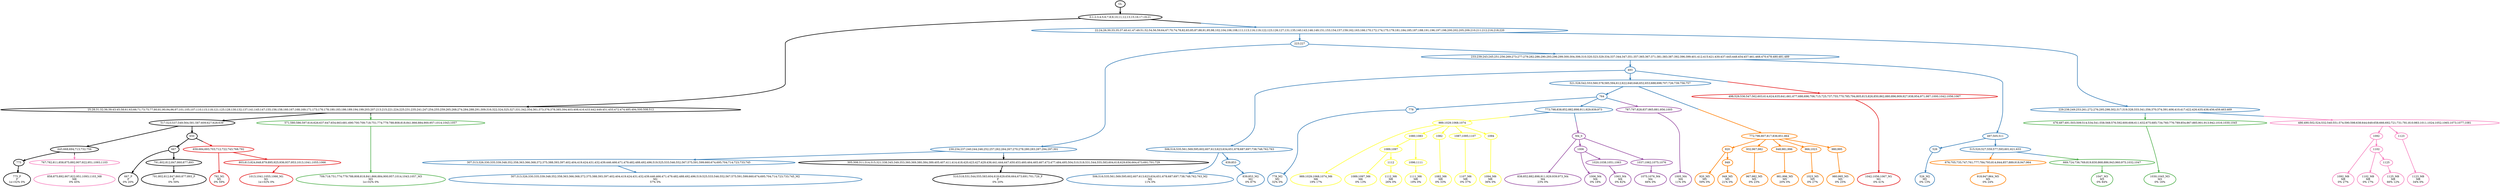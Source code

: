 digraph T {
	{
		rank=same
		93 [penwidth=3,colorscheme=set19,color=0,label="510;518;531;544;555;583;604;618;629;656;664;673;691;701;729_P\nP\n0% 20%"]
		87 [penwidth=3,colorscheme=set19,color=0,label="775_P\nP\n1e+02% 0%"]
		84 [penwidth=3,colorscheme=set19,color=0,label="667_P\nP\n0% 20%"]
		82 [penwidth=3,colorscheme=set19,color=0,label="791;802;812;847;860;877;893_P\nP\n0% 59%"]
		79 [penwidth=3,colorscheme=set19,color=1,label="1042;1056;1067_M1\nM1\n0% 41%"]
		78 [penwidth=3,colorscheme=set19,color=1,label="792_M1\nM1\n0% 59%"]
		76 [penwidth=3,colorscheme=set19,color=1,label="1013;1041;1055;1066_M1\nM1\n1e+02% 0%"]
		74 [penwidth=3,colorscheme=set19,color=2,label="307;313;326;330;335;339;348;352;358;363;366;368;372;375;388;393;397;402;404;419;424;431;432;439;446;466;471;479;482;488;492;496;519;525;533;546;552;567;575;591;599;660;674;695;704;714;723;733;745_M2\nM2\n57% 0%"]
		72 [penwidth=3,colorscheme=set19,color=2,label="506;516;535;561;569;595;602;607;613;623;634;651;678;687;697;738;748;762;763_M2\nM2\n11% 0%"]
		70 [penwidth=3,colorscheme=set19,color=2,label="839;853_M2\nM2\n0% 87%"]
		66 [penwidth=3,colorscheme=set19,color=2,label="778_M2\nM2\n32% 0%"]
		63 [penwidth=3,colorscheme=set19,color=2,label="526_M2\nM2\n0% 13%"]
		61 [penwidth=3,colorscheme=set19,color=3,label="1047_M3\nM3\n0% 84%"]
		60 [penwidth=3,colorscheme=set19,color=3,label="1030;1045_M3\nM3\n0% 16%"]
		59 [penwidth=3,colorscheme=set19,color=3,label="709;718;751;774;779;788;808;818;841;866;884;900;957;1014;1043;1057_M3\nM3\n1e+02% 0%"]
		57 [penwidth=3,colorscheme=set19,color=4,label="838;852;882;898;911;929;939;973_M4\nM4\n23% 0%"]
		55 [penwidth=3,colorscheme=set19,color=4,label="1006_M4\nM4\n0% 18%"]
		53 [penwidth=3,colorscheme=set19,color=4,label="1063_M4\nM4\n0% 82%"]
		51 [penwidth=3,colorscheme=set19,color=4,label="1075;1076_M4\nM4\n66% 0%"]
		50 [penwidth=3,colorscheme=set19,color=4,label="1005_M4\nM4\n11% 0%"]
		48 [penwidth=3,colorscheme=set19,color=5,label="920_M5\nM5\n59% 0%"]
		46 [penwidth=3,colorscheme=set19,color=5,label="949_M5\nM5\n21% 0%"]
		44 [penwidth=3,colorscheme=set19,color=5,label="967;982_M5\nM5\n0% 23%"]
		42 [penwidth=3,colorscheme=set19,color=5,label="981;996_M5\nM5\n20% 0%"]
		40 [penwidth=3,colorscheme=set19,color=5,label="1023_M5\nM5\n0% 27%"]
		38 [penwidth=3,colorscheme=set19,color=5,label="980;995_M5\nM5\n0% 25%"]
		37 [penwidth=3,colorscheme=set19,color=5,label="918;947;964_M5\nM5\n0% 24%"]
		36 [penwidth=3,colorscheme=set19,color=6,label="989;1029;1068;1074_M6\nM6\n19% 17%"]
		33 [penwidth=3,colorscheme=set19,color=6,label="1089;1097_M6\nM6\n0% 13%"]
		31 [penwidth=3,colorscheme=set19,color=6,label="1112_M6\nM6\n26% 0%"]
		29 [penwidth=3,colorscheme=set19,color=6,label="1111_M6\nM6\n19% 0%"]
		27 [penwidth=3,colorscheme=set19,color=6,label="1082_M6\nM6\n0% 33%"]
		25 [penwidth=3,colorscheme=set19,color=6,label="1107_M6\nM6\n0% 37%"]
		23 [penwidth=3,colorscheme=set19,color=6,label="1094_M6\nM6\n36% 0%"]
		21 [penwidth=3,colorscheme=set19,color=8,label="1092_M8\nM8\n0% 27%"]
		19 [penwidth=3,colorscheme=set19,color=8,label="1102_M8\nM8\n0% 17%"]
		17 [penwidth=3,colorscheme=set19,color=8,label="1125_M8\nM8\n66% 12%"]
		15 [penwidth=3,colorscheme=set19,color=8,label="1123_M8\nM8\n34% 0%"]
		14 [penwidth=3,colorscheme=set19,color=8,label="858;875;892;907;922;951;1093;1103_M8\nM8\n0% 45%"]
	}
	97 [penwidth=3,colorscheme=set19,color=0,label="GL"]
	96 [penwidth=3,colorscheme=set19,color=0,label="0;1;2;3;4;5;6;7;8;9;10;11;12;13;15;16;17;19;21"]
	95 [penwidth=3,colorscheme=set19,color=2,label="223;227"]
	94 [penwidth=3,colorscheme=set19,color=2,label="230;234;237;240;244;246;252;257;262;264;267;270;278;280;283;287;294;297;301"]
	92 [penwidth=3,colorscheme=set19,color=2,label="229;238;249;253;261;272;276;295;298;302;317;319;328;333;341;356;370;374;391;406;410;417;422;426;435;438;456;459;463;469"]
	91 [penwidth=3,colorscheme=set19,color=0,label="25;28;31;32;36;39;43;45;58;61;63;66;71;73;75;77;80;81;90;94;96;97;101;105;107;110;115;118;121;125;128;130;132;137;141;145;147;155;156;158;160;167;168;169;171;173;176;178;180;183;186;189;194;199;203;207;213;215;221;224;225;231;235;241;247;254;255;259;265;268;274;284;288;291;309;316;322;324;325;327;331;342;354;361;373;376;378;385;394;403;408;416;433;442;449;451;455;472;474;485;494;500;508;512"]
	90 [penwidth=3,colorscheme=set19,color=0,label="517;523;537;549;564;581;587;609;627;628;639"]
	89 [penwidth=3,colorscheme=set19,color=0,label="645;668;694;713;732;759"]
	88 [penwidth=3,colorscheme=set19,color=0,label="775"]
	86 [penwidth=3,colorscheme=set19,color=0,label="650"]
	85 [penwidth=3,colorscheme=set19,color=0,label="667"]
	83 [penwidth=3,colorscheme=set19,color=0,label="791;802;812;847;860;877;893"]
	81 [penwidth=3,colorscheme=set19,color=2,label="233;239;243;245;251;256;269;273;277;279;282;286;290;293;296;299;300;304;306;310;320;323;329;334;337;344;347;351;357;365;367;371;381;383;387;392;396;399;401;412;415;421;430;437;445;448;454;457;461;468;470;478;480;481;489"]
	80 [penwidth=3,colorscheme=set19,color=2,label="493"]
	77 [penwidth=3,colorscheme=set19,color=1,label="803;813;824;848;879;895;925;936;937;953;1013;1041;1055;1066"]
	75 [penwidth=3,colorscheme=set19,color=2,label="307;313;326;330;335;339;348;352;358;363;366;368;372;375;388;393;397;402;404;419;424;431;432;439;446;466;471;479;482;488;492;496;519;525;533;546;552;567;575;591;599;660;674;695;704;714;723;733;745"]
	73 [penwidth=3,colorscheme=set19,color=2,label="506;516;535;561;569;595;602;607;613;623;634;651;678;687;697;738;748;762;763"]
	71 [penwidth=3,colorscheme=set19,color=2,label="839;853"]
	69 [penwidth=3,colorscheme=set19,color=2,label="521;528;542;553;560;578;585;594;612;622;640;646;652;653;688;698;707;726;739;756;757"]
	68 [penwidth=3,colorscheme=set19,color=2,label="764"]
	67 [penwidth=3,colorscheme=set19,color=2,label="778"]
	65 [penwidth=3,colorscheme=set19,color=2,label="497;505;511"]
	64 [penwidth=3,colorscheme=set19,color=2,label="526"]
	62 [penwidth=3,colorscheme=set19,color=2,label="515;520;527;559;577;593;601;621;633"]
	58 [penwidth=3,colorscheme=set19,color=2,label="773;798;838;852;882;898;911;929;939;973"]
	56 [penwidth=3,colorscheme=set19,color=4,label="1006"]
	54 [penwidth=3,colorscheme=set19,color=4,label="1020;1038;1051;1063"]
	52 [penwidth=3,colorscheme=set19,color=4,label="1037;1062;1075;1076"]
	49 [penwidth=3,colorscheme=set19,color=5,label="920"]
	47 [penwidth=3,colorscheme=set19,color=5,label="949"]
	45 [penwidth=3,colorscheme=set19,color=5,label="932;967;982"]
	43 [penwidth=3,colorscheme=set19,color=5,label="948;981;996"]
	41 [penwidth=3,colorscheme=set19,color=5,label="966;1023"]
	39 [penwidth=3,colorscheme=set19,color=5,label="980;995"]
	35 [penwidth=3,colorscheme=set19,color=6,label="1080;1083"]
	34 [penwidth=3,colorscheme=set19,color=6,label="1089;1097"]
	32 [penwidth=3,colorscheme=set19,color=6,label="1112"]
	30 [penwidth=3,colorscheme=set19,color=6,label="1096;1111"]
	28 [penwidth=3,colorscheme=set19,color=6,label="1082"]
	26 [penwidth=3,colorscheme=set19,color=6,label="1087;1095;1107"]
	24 [penwidth=3,colorscheme=set19,color=6,label="1094"]
	22 [penwidth=3,colorscheme=set19,color=8,label="1092"]
	20 [penwidth=3,colorscheme=set19,color=8,label="1102"]
	18 [penwidth=3,colorscheme=set19,color=8,label="1125"]
	16 [penwidth=3,colorscheme=set19,color=8,label="1123"]
	13 [penwidth=3,colorscheme=set19,color=6,label="989;1029;1068;1074"]
	12 [penwidth=3,colorscheme=set19,color=1,label="498;529;536;547;562;603;614;624;635;641;661;677;686;696;706;715;725;737;755;770;785;794;805;815;826;850;862;880;896;909;927;938;954;971;987;1000;1042;1056;1067"]
	11 [penwidth=3,colorscheme=set19,color=4,label="M4_0"]
	10 [penwidth=3,colorscheme=set19,color=4,label="787;797;828;837;865;881;956;1005"]
	9 [penwidth=3,colorscheme=set19,color=5,label="772;796;807;817;836;851;864"]
	8 [penwidth=3,colorscheme=set19,color=5,label="676;705;735;747;761;777;784;793;814;844;857;889;918;947;964"]
	7 [penwidth=3,colorscheme=set19,color=3,label="669;724;736;769;819;830;868;886;943;960;975;1032;1047"]
	6 [penwidth=3,colorscheme=set19,color=3,label="476;487;491;503;509;514;534;541;558;568;576;592;600;606;611;632;675;685;734;760;776;789;854;867;885;901;913;942;1016;1030;1045"]
	5 [penwidth=3,colorscheme=set19,color=0,label="305;308;311;314;315;321;338;345;349;353;360;369;380;384;389;405;407;411;414;418;420;423;427;429;436;441;444;447;450;453;460;464;465;467;473;477;484;495;504;510;518;531;544;555;583;604;618;629;656;664;673;691;701;729"]
	4 [penwidth=3,colorscheme=set19,color=8,label="767;782;811;858;875;892;907;922;951;1093;1103"]
	3 [penwidth=3,colorscheme=set19,color=8,label="486;490;502;524;532;540;551;574;590;598;638;644;649;658;666;692;721;731;781;810;983;1011;1024;1052;1065;1073;1077;1081"]
	2 [penwidth=3,colorscheme=set19,color=1,label="659;684;693;703;712;722;743;768;792"]
	1 [penwidth=3,colorscheme=set19,color=3,label="571;580;586;597;616;626;637;647;654;663;681;690;700;709;718;751;774;779;788;808;818;841;866;884;900;957;1014;1043;1057"]
	0 [penwidth=3,colorscheme=set19,color=2,label="22;24;26;30;33;35;37;40;41;47;49;51;52;54;56;59;64;67;70;74;78;82;83;85;87;88;91;95;98;102;104;106;108;111;113;116;119;122;123;126;127;131;135;140;143;146;149;151;153;154;157;159;162;163;166;170;172;174;175;179;181;184;185;187;188;191;196;197;198;200;202;205;209;210;211;212;216;218;220"]
	97 -> 96 [penwidth=3,colorscheme=set19,color=0]
	96 -> 91 [penwidth=3,colorscheme=set19,color=0]
	96 -> 0 [penwidth=3,colorscheme=set19,color="0;0.5:2"]
	95 -> 94 [penwidth=3,colorscheme=set19,color=2]
	95 -> 81 [penwidth=3,colorscheme=set19,color=2]
	94 -> 75 [penwidth=3,colorscheme=set19,color=2]
	94 -> 5 [penwidth=3,colorscheme=set19,color="2;0.5:0"]
	92 -> 3 [penwidth=3,colorscheme=set19,color="2;0.5:8"]
	92 -> 6 [penwidth=3,colorscheme=set19,color="2;0.5:3"]
	91 -> 90 [penwidth=3,colorscheme=set19,color=0]
	91 -> 1 [penwidth=3,colorscheme=set19,color="0;0.5:3"]
	90 -> 86 [penwidth=3,colorscheme=set19,color=0]
	90 -> 89 [penwidth=3,colorscheme=set19,color=0]
	89 -> 88 [penwidth=3,colorscheme=set19,color=0]
	89 -> 4 [penwidth=3,colorscheme=set19,color="0;0.5:8"]
	88 -> 87 [penwidth=3,colorscheme=set19,color=0]
	86 -> 85 [penwidth=3,colorscheme=set19,color=0]
	86 -> 2 [penwidth=3,colorscheme=set19,color="0;0.5:1"]
	85 -> 84 [penwidth=3,colorscheme=set19,color=0]
	85 -> 83 [penwidth=3,colorscheme=set19,color=0]
	83 -> 82 [penwidth=3,colorscheme=set19,color=0]
	81 -> 80 [penwidth=3,colorscheme=set19,color=2]
	81 -> 65 [penwidth=3,colorscheme=set19,color=2]
	80 -> 73 [penwidth=3,colorscheme=set19,color=2]
	80 -> 69 [penwidth=3,colorscheme=set19,color=2]
	80 -> 12 [penwidth=3,colorscheme=set19,color="2;0.5:1"]
	77 -> 76 [penwidth=3,colorscheme=set19,color=1]
	75 -> 74 [penwidth=3,colorscheme=set19,color=2]
	73 -> 72 [penwidth=3,colorscheme=set19,color=2]
	73 -> 71 [penwidth=3,colorscheme=set19,color=2]
	71 -> 70 [penwidth=3,colorscheme=set19,color=2]
	69 -> 68 [penwidth=3,colorscheme=set19,color=2]
	69 -> 9 [penwidth=3,colorscheme=set19,color="2;0.5:5"]
	68 -> 67 [penwidth=3,colorscheme=set19,color=2]
	68 -> 58 [penwidth=3,colorscheme=set19,color=2]
	68 -> 10 [penwidth=3,colorscheme=set19,color="2;0.5:4"]
	67 -> 66 [penwidth=3,colorscheme=set19,color=2]
	65 -> 64 [penwidth=3,colorscheme=set19,color=2]
	65 -> 62 [penwidth=3,colorscheme=set19,color=2]
	64 -> 63 [penwidth=3,colorscheme=set19,color=2]
	62 -> 8 [penwidth=3,colorscheme=set19,color="2;0.5:5"]
	62 -> 7 [penwidth=3,colorscheme=set19,color="2;0.5:3"]
	58 -> 11 [penwidth=3,colorscheme=set19,color="2;0.5:4"]
	58 -> 13 [penwidth=3,colorscheme=set19,color="2;0.5:6"]
	56 -> 55 [penwidth=3,colorscheme=set19,color=4]
	56 -> 54 [penwidth=3,colorscheme=set19,color=4]
	54 -> 53 [penwidth=3,colorscheme=set19,color=4]
	52 -> 51 [penwidth=3,colorscheme=set19,color=4]
	49 -> 48 [penwidth=3,colorscheme=set19,color=5]
	49 -> 47 [penwidth=3,colorscheme=set19,color=5]
	47 -> 46 [penwidth=3,colorscheme=set19,color=5]
	45 -> 44 [penwidth=3,colorscheme=set19,color=5]
	43 -> 42 [penwidth=3,colorscheme=set19,color=5]
	41 -> 40 [penwidth=3,colorscheme=set19,color=5]
	39 -> 38 [penwidth=3,colorscheme=set19,color=5]
	35 -> 34 [penwidth=3,colorscheme=set19,color=6]
	35 -> 30 [penwidth=3,colorscheme=set19,color=6]
	34 -> 33 [penwidth=3,colorscheme=set19,color=6]
	34 -> 32 [penwidth=3,colorscheme=set19,color=6]
	32 -> 31 [penwidth=3,colorscheme=set19,color=6]
	30 -> 29 [penwidth=3,colorscheme=set19,color=6]
	28 -> 27 [penwidth=3,colorscheme=set19,color=6]
	26 -> 25 [penwidth=3,colorscheme=set19,color=6]
	24 -> 23 [penwidth=3,colorscheme=set19,color=6]
	22 -> 21 [penwidth=3,colorscheme=set19,color=8]
	22 -> 20 [penwidth=3,colorscheme=set19,color=8]
	20 -> 19 [penwidth=3,colorscheme=set19,color=8]
	20 -> 18 [penwidth=3,colorscheme=set19,color=8]
	18 -> 17 [penwidth=3,colorscheme=set19,color=8]
	16 -> 15 [penwidth=3,colorscheme=set19,color=8]
	13 -> 36 [penwidth=3,colorscheme=set19,color=6]
	13 -> 35 [penwidth=3,colorscheme=set19,color=6]
	13 -> 28 [penwidth=3,colorscheme=set19,color=6]
	13 -> 26 [penwidth=3,colorscheme=set19,color=6]
	13 -> 24 [penwidth=3,colorscheme=set19,color=6]
	12 -> 79 [penwidth=3,colorscheme=set19,color=1]
	11 -> 57 [penwidth=3,colorscheme=set19,color=4]
	11 -> 56 [penwidth=3,colorscheme=set19,color=4]
	11 -> 52 [penwidth=3,colorscheme=set19,color=4]
	10 -> 50 [penwidth=3,colorscheme=set19,color=4]
	9 -> 49 [penwidth=3,colorscheme=set19,color=5]
	9 -> 45 [penwidth=3,colorscheme=set19,color=5]
	9 -> 43 [penwidth=3,colorscheme=set19,color=5]
	9 -> 41 [penwidth=3,colorscheme=set19,color=5]
	9 -> 39 [penwidth=3,colorscheme=set19,color=5]
	8 -> 37 [penwidth=3,colorscheme=set19,color=5]
	7 -> 61 [penwidth=3,colorscheme=set19,color=3]
	6 -> 60 [penwidth=3,colorscheme=set19,color=3]
	5 -> 93 [penwidth=3,colorscheme=set19,color=0]
	4 -> 14 [penwidth=3,colorscheme=set19,color=8]
	3 -> 22 [penwidth=3,colorscheme=set19,color=8]
	3 -> 16 [penwidth=3,colorscheme=set19,color=8]
	2 -> 78 [penwidth=3,colorscheme=set19,color=1]
	2 -> 77 [penwidth=3,colorscheme=set19,color=1]
	1 -> 59 [penwidth=3,colorscheme=set19,color=3]
	0 -> 95 [penwidth=3,colorscheme=set19,color=2]
	0 -> 92 [penwidth=3,colorscheme=set19,color=2]
}
